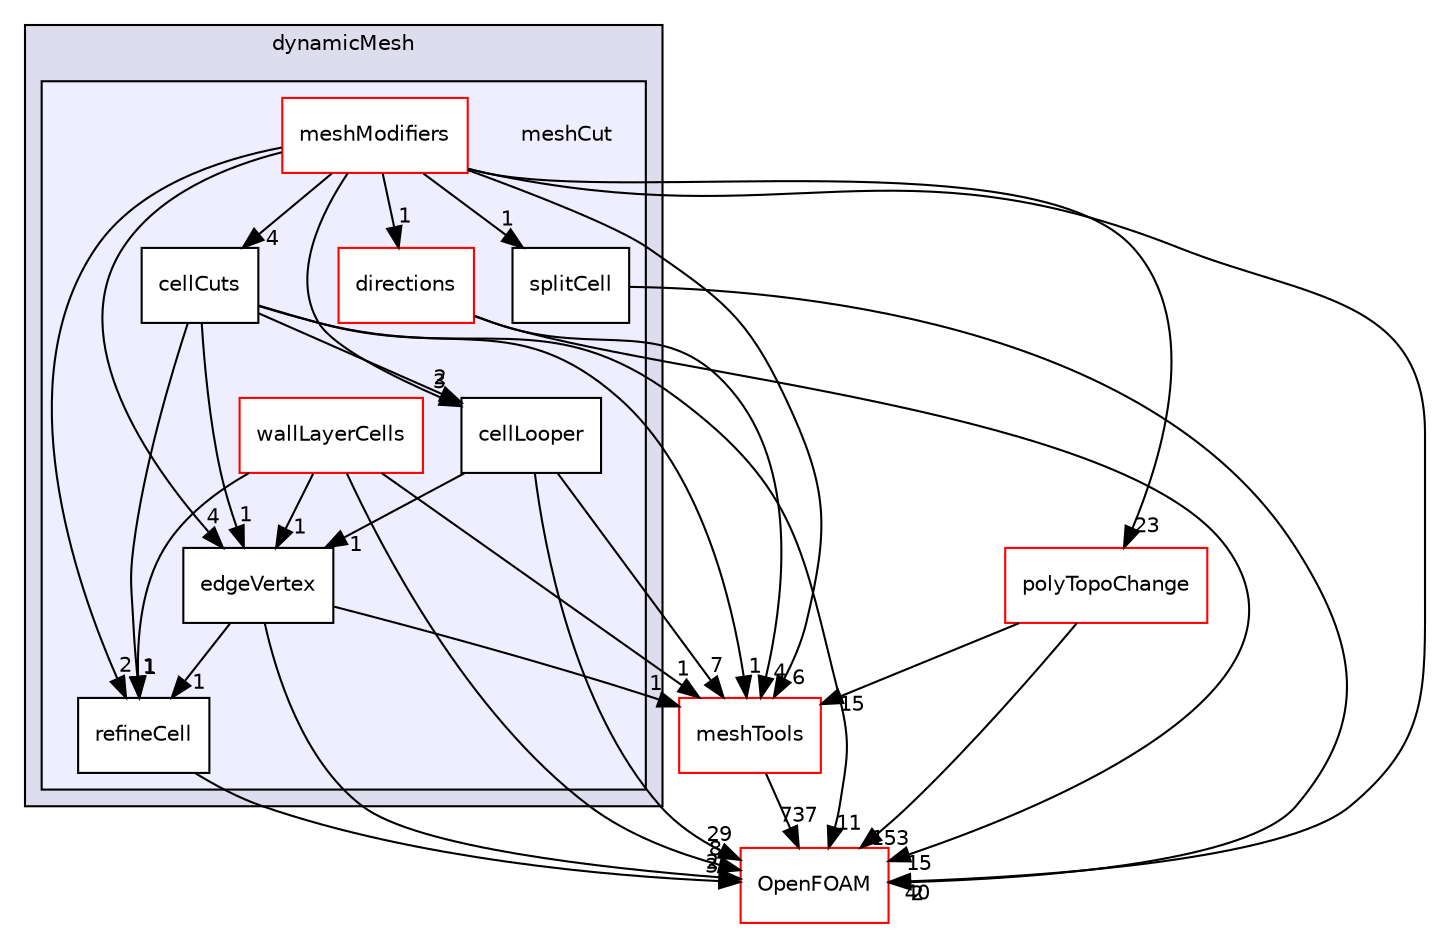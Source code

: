 digraph "src/dynamicMesh/meshCut" {
  bgcolor=transparent;
  compound=true
  node [ fontsize="10", fontname="Helvetica"];
  edge [ labelfontsize="10", labelfontname="Helvetica"];
  subgraph clusterdir_63742796c427c97a292c80f7db71da36 {
    graph [ bgcolor="#ddddee", pencolor="black", label="dynamicMesh" fontname="Helvetica", fontsize="10", URL="dir_63742796c427c97a292c80f7db71da36.html"]
  subgraph clusterdir_9d5336f012de1459bf0f96ab97c17717 {
    graph [ bgcolor="#eeeeff", pencolor="black", label="" URL="dir_9d5336f012de1459bf0f96ab97c17717.html"];
    dir_9d5336f012de1459bf0f96ab97c17717 [shape=plaintext label="meshCut"];
    dir_2184631b10728395c280b9d834649092 [shape=box label="cellCuts" color="black" fillcolor="white" style="filled" URL="dir_2184631b10728395c280b9d834649092.html"];
    dir_a5023815b95dd1bf0d12c1ec38a4f7d2 [shape=box label="cellLooper" color="black" fillcolor="white" style="filled" URL="dir_a5023815b95dd1bf0d12c1ec38a4f7d2.html"];
    dir_9307821a0d8d3275ecd60e0907e34b47 [shape=box label="directions" color="red" fillcolor="white" style="filled" URL="dir_9307821a0d8d3275ecd60e0907e34b47.html"];
    dir_bf6b8f75389c5096510d5e68423b9ccd [shape=box label="edgeVertex" color="black" fillcolor="white" style="filled" URL="dir_bf6b8f75389c5096510d5e68423b9ccd.html"];
    dir_28c6b72d780d2d853657566258f1fb88 [shape=box label="meshModifiers" color="red" fillcolor="white" style="filled" URL="dir_28c6b72d780d2d853657566258f1fb88.html"];
    dir_3380fabc95568e57441e7fe9d1d7d947 [shape=box label="refineCell" color="black" fillcolor="white" style="filled" URL="dir_3380fabc95568e57441e7fe9d1d7d947.html"];
    dir_c7fd60cbada1c09e2598f289eba26e61 [shape=box label="splitCell" color="black" fillcolor="white" style="filled" URL="dir_c7fd60cbada1c09e2598f289eba26e61.html"];
    dir_927e9fe39fe22925de3517eb03d2d74d [shape=box label="wallLayerCells" color="red" fillcolor="white" style="filled" URL="dir_927e9fe39fe22925de3517eb03d2d74d.html"];
  }
  }
  dir_ae30ad0bef50cf391b24c614251bb9fd [shape=box label="meshTools" color="red" URL="dir_ae30ad0bef50cf391b24c614251bb9fd.html"];
  dir_1dcc9f8d039401a5088c21c8f851d182 [shape=box label="polyTopoChange" color="red" URL="dir_1dcc9f8d039401a5088c21c8f851d182.html"];
  dir_c5473ff19b20e6ec4dfe5c310b3778a8 [shape=box label="OpenFOAM" color="red" URL="dir_c5473ff19b20e6ec4dfe5c310b3778a8.html"];
  dir_3380fabc95568e57441e7fe9d1d7d947->dir_c5473ff19b20e6ec4dfe5c310b3778a8 [headlabel="3", labeldistance=1.5 headhref="dir_000825_001888.html"];
  dir_c7fd60cbada1c09e2598f289eba26e61->dir_c5473ff19b20e6ec4dfe5c310b3778a8 [headlabel="2", labeldistance=1.5 headhref="dir_000826_001888.html"];
  dir_28c6b72d780d2d853657566258f1fb88->dir_3380fabc95568e57441e7fe9d1d7d947 [headlabel="2", labeldistance=1.5 headhref="dir_000818_000825.html"];
  dir_28c6b72d780d2d853657566258f1fb88->dir_c7fd60cbada1c09e2598f289eba26e61 [headlabel="1", labeldistance=1.5 headhref="dir_000818_000826.html"];
  dir_28c6b72d780d2d853657566258f1fb88->dir_ae30ad0bef50cf391b24c614251bb9fd [headlabel="6", labeldistance=1.5 headhref="dir_000818_001742.html"];
  dir_28c6b72d780d2d853657566258f1fb88->dir_1dcc9f8d039401a5088c21c8f851d182 [headlabel="23", labeldistance=1.5 headhref="dir_000818_000842.html"];
  dir_28c6b72d780d2d853657566258f1fb88->dir_2184631b10728395c280b9d834649092 [headlabel="4", labeldistance=1.5 headhref="dir_000818_000813.html"];
  dir_28c6b72d780d2d853657566258f1fb88->dir_a5023815b95dd1bf0d12c1ec38a4f7d2 [headlabel="3", labeldistance=1.5 headhref="dir_000818_000814.html"];
  dir_28c6b72d780d2d853657566258f1fb88->dir_9307821a0d8d3275ecd60e0907e34b47 [headlabel="1", labeldistance=1.5 headhref="dir_000818_000815.html"];
  dir_28c6b72d780d2d853657566258f1fb88->dir_bf6b8f75389c5096510d5e68423b9ccd [headlabel="4", labeldistance=1.5 headhref="dir_000818_000817.html"];
  dir_28c6b72d780d2d853657566258f1fb88->dir_c5473ff19b20e6ec4dfe5c310b3778a8 [headlabel="40", labeldistance=1.5 headhref="dir_000818_001888.html"];
  dir_ae30ad0bef50cf391b24c614251bb9fd->dir_c5473ff19b20e6ec4dfe5c310b3778a8 [headlabel="737", labeldistance=1.5 headhref="dir_001742_001888.html"];
  dir_927e9fe39fe22925de3517eb03d2d74d->dir_3380fabc95568e57441e7fe9d1d7d947 [headlabel="1", labeldistance=1.5 headhref="dir_000827_000825.html"];
  dir_927e9fe39fe22925de3517eb03d2d74d->dir_ae30ad0bef50cf391b24c614251bb9fd [headlabel="1", labeldistance=1.5 headhref="dir_000827_001742.html"];
  dir_927e9fe39fe22925de3517eb03d2d74d->dir_bf6b8f75389c5096510d5e68423b9ccd [headlabel="1", labeldistance=1.5 headhref="dir_000827_000817.html"];
  dir_927e9fe39fe22925de3517eb03d2d74d->dir_c5473ff19b20e6ec4dfe5c310b3778a8 [headlabel="8", labeldistance=1.5 headhref="dir_000827_001888.html"];
  dir_1dcc9f8d039401a5088c21c8f851d182->dir_ae30ad0bef50cf391b24c614251bb9fd [headlabel="15", labeldistance=1.5 headhref="dir_000842_001742.html"];
  dir_1dcc9f8d039401a5088c21c8f851d182->dir_c5473ff19b20e6ec4dfe5c310b3778a8 [headlabel="153", labeldistance=1.5 headhref="dir_000842_001888.html"];
  dir_2184631b10728395c280b9d834649092->dir_3380fabc95568e57441e7fe9d1d7d947 [headlabel="1", labeldistance=1.5 headhref="dir_000813_000825.html"];
  dir_2184631b10728395c280b9d834649092->dir_ae30ad0bef50cf391b24c614251bb9fd [headlabel="1", labeldistance=1.5 headhref="dir_000813_001742.html"];
  dir_2184631b10728395c280b9d834649092->dir_a5023815b95dd1bf0d12c1ec38a4f7d2 [headlabel="2", labeldistance=1.5 headhref="dir_000813_000814.html"];
  dir_2184631b10728395c280b9d834649092->dir_bf6b8f75389c5096510d5e68423b9ccd [headlabel="1", labeldistance=1.5 headhref="dir_000813_000817.html"];
  dir_2184631b10728395c280b9d834649092->dir_c5473ff19b20e6ec4dfe5c310b3778a8 [headlabel="11", labeldistance=1.5 headhref="dir_000813_001888.html"];
  dir_a5023815b95dd1bf0d12c1ec38a4f7d2->dir_ae30ad0bef50cf391b24c614251bb9fd [headlabel="7", labeldistance=1.5 headhref="dir_000814_001742.html"];
  dir_a5023815b95dd1bf0d12c1ec38a4f7d2->dir_bf6b8f75389c5096510d5e68423b9ccd [headlabel="1", labeldistance=1.5 headhref="dir_000814_000817.html"];
  dir_a5023815b95dd1bf0d12c1ec38a4f7d2->dir_c5473ff19b20e6ec4dfe5c310b3778a8 [headlabel="29", labeldistance=1.5 headhref="dir_000814_001888.html"];
  dir_9307821a0d8d3275ecd60e0907e34b47->dir_ae30ad0bef50cf391b24c614251bb9fd [headlabel="4", labeldistance=1.5 headhref="dir_000815_001742.html"];
  dir_9307821a0d8d3275ecd60e0907e34b47->dir_c5473ff19b20e6ec4dfe5c310b3778a8 [headlabel="15", labeldistance=1.5 headhref="dir_000815_001888.html"];
  dir_bf6b8f75389c5096510d5e68423b9ccd->dir_3380fabc95568e57441e7fe9d1d7d947 [headlabel="1", labeldistance=1.5 headhref="dir_000817_000825.html"];
  dir_bf6b8f75389c5096510d5e68423b9ccd->dir_ae30ad0bef50cf391b24c614251bb9fd [headlabel="1", labeldistance=1.5 headhref="dir_000817_001742.html"];
  dir_bf6b8f75389c5096510d5e68423b9ccd->dir_c5473ff19b20e6ec4dfe5c310b3778a8 [headlabel="2", labeldistance=1.5 headhref="dir_000817_001888.html"];
}
